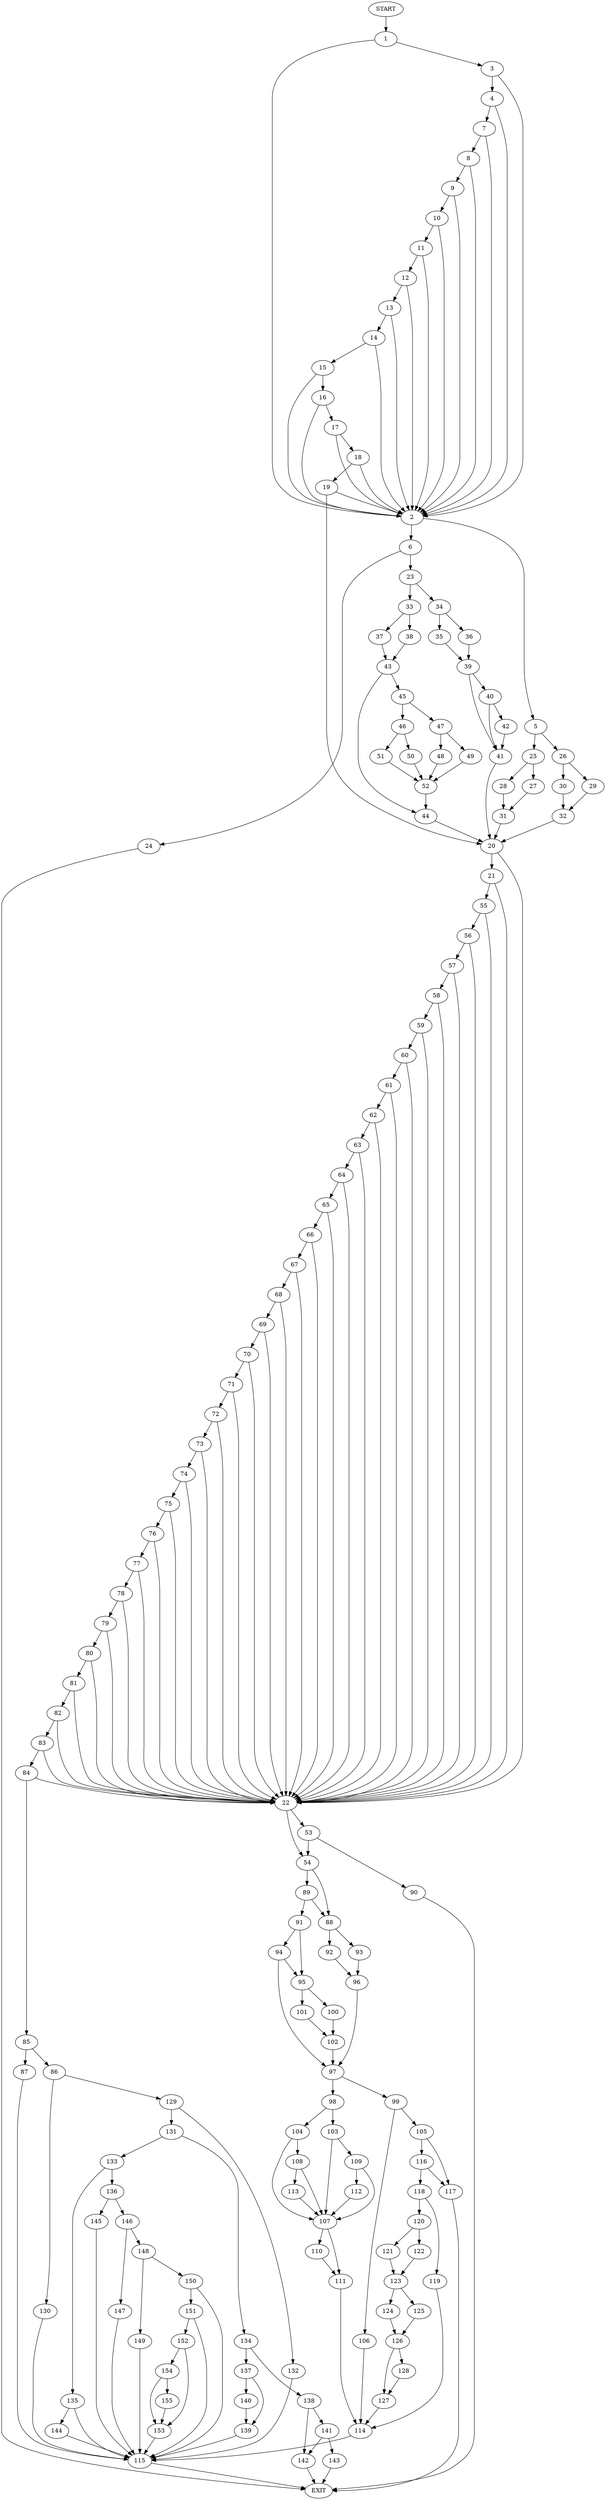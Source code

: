 digraph {
0 [label="START"]
156 [label="EXIT"]
0 -> 1
1 -> 2
1 -> 3
3 -> 2
3 -> 4
2 -> 5
2 -> 6
4 -> 7
4 -> 2
7 -> 8
7 -> 2
8 -> 2
8 -> 9
9 -> 2
9 -> 10
10 -> 2
10 -> 11
11 -> 2
11 -> 12
12 -> 2
12 -> 13
13 -> 2
13 -> 14
14 -> 2
14 -> 15
15 -> 16
15 -> 2
16 -> 2
16 -> 17
17 -> 2
17 -> 18
18 -> 2
18 -> 19
19 -> 2
19 -> 20
20 -> 21
20 -> 22
6 -> 23
6 -> 24
5 -> 25
5 -> 26
25 -> 27
25 -> 28
26 -> 29
26 -> 30
27 -> 31
28 -> 31
31 -> 20
29 -> 32
30 -> 32
32 -> 20
24 -> 156
23 -> 33
23 -> 34
34 -> 35
34 -> 36
33 -> 37
33 -> 38
35 -> 39
36 -> 39
39 -> 40
39 -> 41
41 -> 20
40 -> 41
40 -> 42
42 -> 41
38 -> 43
37 -> 43
43 -> 44
43 -> 45
45 -> 46
45 -> 47
44 -> 20
47 -> 48
47 -> 49
46 -> 50
46 -> 51
49 -> 52
48 -> 52
52 -> 44
50 -> 52
51 -> 52
22 -> 53
22 -> 54
21 -> 22
21 -> 55
55 -> 22
55 -> 56
56 -> 22
56 -> 57
57 -> 58
57 -> 22
58 -> 59
58 -> 22
59 -> 60
59 -> 22
60 -> 61
60 -> 22
61 -> 62
61 -> 22
62 -> 22
62 -> 63
63 -> 64
63 -> 22
64 -> 65
64 -> 22
65 -> 66
65 -> 22
66 -> 67
66 -> 22
67 -> 68
67 -> 22
68 -> 69
68 -> 22
69 -> 70
69 -> 22
70 -> 71
70 -> 22
71 -> 72
71 -> 22
72 -> 73
72 -> 22
73 -> 74
73 -> 22
74 -> 75
74 -> 22
75 -> 76
75 -> 22
76 -> 22
76 -> 77
77 -> 78
77 -> 22
78 -> 79
78 -> 22
79 -> 80
79 -> 22
80 -> 81
80 -> 22
81 -> 82
81 -> 22
82 -> 22
82 -> 83
83 -> 84
83 -> 22
84 -> 85
84 -> 22
85 -> 86
85 -> 87
54 -> 88
54 -> 89
53 -> 90
53 -> 54
90 -> 156
89 -> 91
89 -> 88
88 -> 92
88 -> 93
91 -> 94
91 -> 95
92 -> 96
93 -> 96
96 -> 97
97 -> 98
97 -> 99
94 -> 97
94 -> 95
95 -> 100
95 -> 101
101 -> 102
100 -> 102
102 -> 97
98 -> 103
98 -> 104
99 -> 105
99 -> 106
104 -> 107
104 -> 108
103 -> 107
103 -> 109
107 -> 110
107 -> 111
109 -> 107
109 -> 112
112 -> 107
108 -> 107
108 -> 113
113 -> 107
110 -> 111
111 -> 114
114 -> 115
105 -> 116
105 -> 117
106 -> 114
117 -> 156
116 -> 117
116 -> 118
118 -> 119
118 -> 120
120 -> 121
120 -> 122
119 -> 114
121 -> 123
122 -> 123
123 -> 124
123 -> 125
124 -> 126
125 -> 126
126 -> 127
126 -> 128
128 -> 127
127 -> 114
115 -> 156
86 -> 129
86 -> 130
87 -> 115
129 -> 131
129 -> 132
130 -> 115
132 -> 115
131 -> 133
131 -> 134
133 -> 135
133 -> 136
134 -> 137
134 -> 138
137 -> 139
137 -> 140
138 -> 141
138 -> 142
142 -> 156
141 -> 143
141 -> 142
143 -> 156
140 -> 139
139 -> 115
135 -> 115
135 -> 144
136 -> 145
136 -> 146
144 -> 115
145 -> 115
146 -> 147
146 -> 148
148 -> 149
148 -> 150
147 -> 115
150 -> 151
150 -> 115
149 -> 115
151 -> 115
151 -> 152
152 -> 153
152 -> 154
154 -> 153
154 -> 155
153 -> 115
155 -> 153
}
